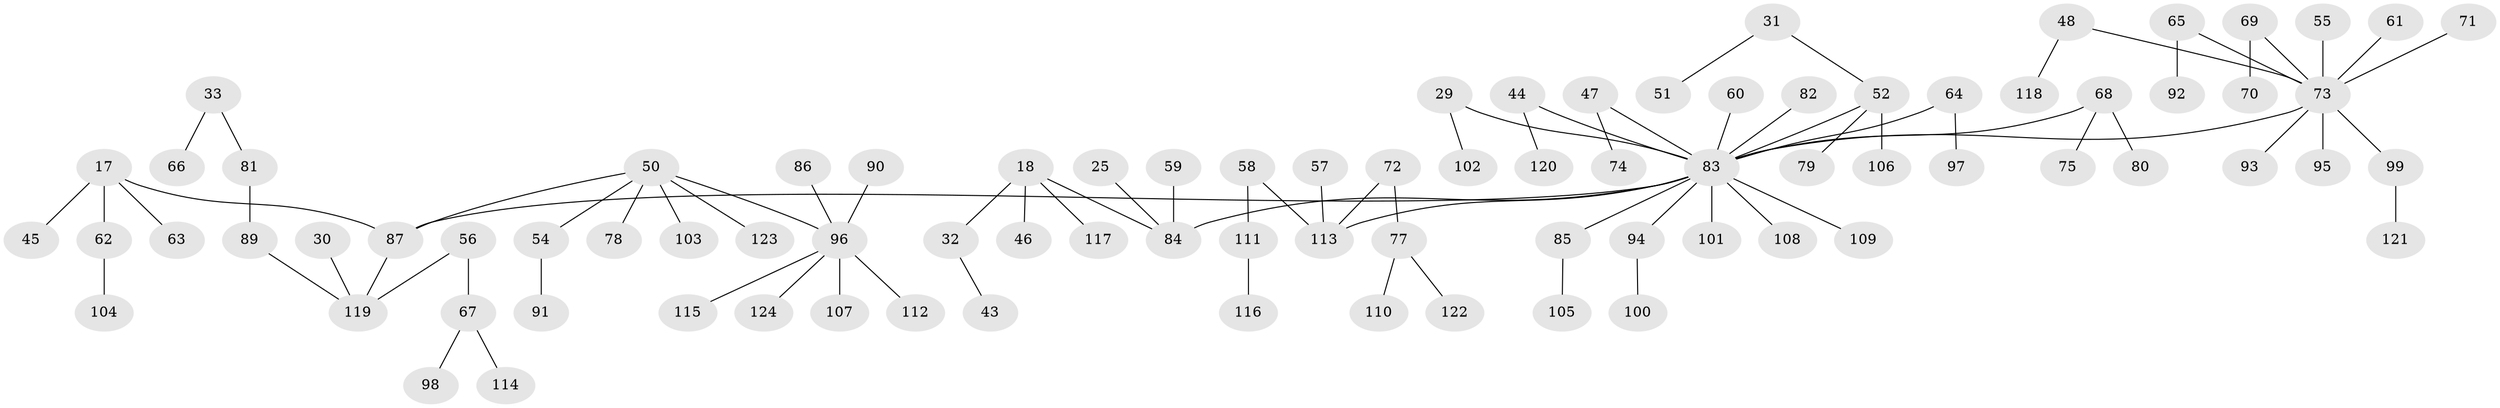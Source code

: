 // original degree distribution, {3: 0.12903225806451613, 6: 0.008064516129032258, 9: 0.008064516129032258, 4: 0.10483870967741936, 2: 0.20967741935483872, 5: 0.024193548387096774, 1: 0.5161290322580645}
// Generated by graph-tools (version 1.1) at 2025/56/03/04/25 21:56:33]
// undirected, 86 vertices, 85 edges
graph export_dot {
graph [start="1"]
  node [color=gray90,style=filled];
  17;
  18;
  25;
  29;
  30;
  31;
  32;
  33;
  43;
  44;
  45;
  46;
  47;
  48;
  50 [super="+21+36"];
  51;
  52 [super="+14"];
  54;
  55;
  56 [super="+39"];
  57;
  58;
  59;
  60;
  61;
  62;
  63;
  64 [super="+23"];
  65;
  66;
  67;
  68;
  69;
  70;
  71;
  72;
  73 [super="+5+8+16+22+27+53"];
  74;
  75;
  77;
  78;
  79;
  80;
  81 [super="+28"];
  82;
  83 [super="+37+42+38"];
  84 [super="+7"];
  85;
  86;
  87 [super="+9"];
  89 [super="+26"];
  90;
  91;
  92;
  93;
  94;
  95;
  96 [super="+40+76+88+41"];
  97;
  98;
  99;
  100;
  101;
  102;
  103;
  104;
  105;
  106;
  107;
  108;
  109;
  110;
  111;
  112;
  113 [super="+49"];
  114;
  115;
  116;
  117;
  118;
  119 [super="+20"];
  120;
  121;
  122;
  123;
  124;
  17 -- 45;
  17 -- 62;
  17 -- 63;
  17 -- 87;
  18 -- 32;
  18 -- 46;
  18 -- 117;
  18 -- 84;
  25 -- 84;
  29 -- 102;
  29 -- 83;
  30 -- 119;
  31 -- 51;
  31 -- 52;
  32 -- 43;
  33 -- 66;
  33 -- 81;
  44 -- 120;
  44 -- 83;
  47 -- 74;
  47 -- 83;
  48 -- 118;
  48 -- 73;
  50 -- 78;
  50 -- 87;
  50 -- 123;
  50 -- 96;
  50 -- 54;
  50 -- 103;
  52 -- 106;
  52 -- 79;
  52 -- 83;
  54 -- 91;
  55 -- 73;
  56 -- 67;
  56 -- 119;
  57 -- 113;
  58 -- 111;
  58 -- 113;
  59 -- 84;
  60 -- 83;
  61 -- 73;
  62 -- 104;
  64 -- 97;
  64 -- 83;
  65 -- 92;
  65 -- 73;
  67 -- 98;
  67 -- 114;
  68 -- 75;
  68 -- 80;
  68 -- 83;
  69 -- 70;
  69 -- 73;
  71 -- 73;
  72 -- 77;
  72 -- 113;
  73 -- 93;
  73 -- 95;
  73 -- 99;
  73 -- 83;
  77 -- 110;
  77 -- 122;
  81 -- 89;
  82 -- 83;
  83 -- 108;
  83 -- 101;
  83 -- 85;
  83 -- 87;
  83 -- 94;
  83 -- 84;
  83 -- 109;
  83 -- 113;
  85 -- 105;
  86 -- 96;
  87 -- 119;
  89 -- 119;
  90 -- 96;
  94 -- 100;
  96 -- 124;
  96 -- 112;
  96 -- 115;
  96 -- 107;
  99 -- 121;
  111 -- 116;
}
